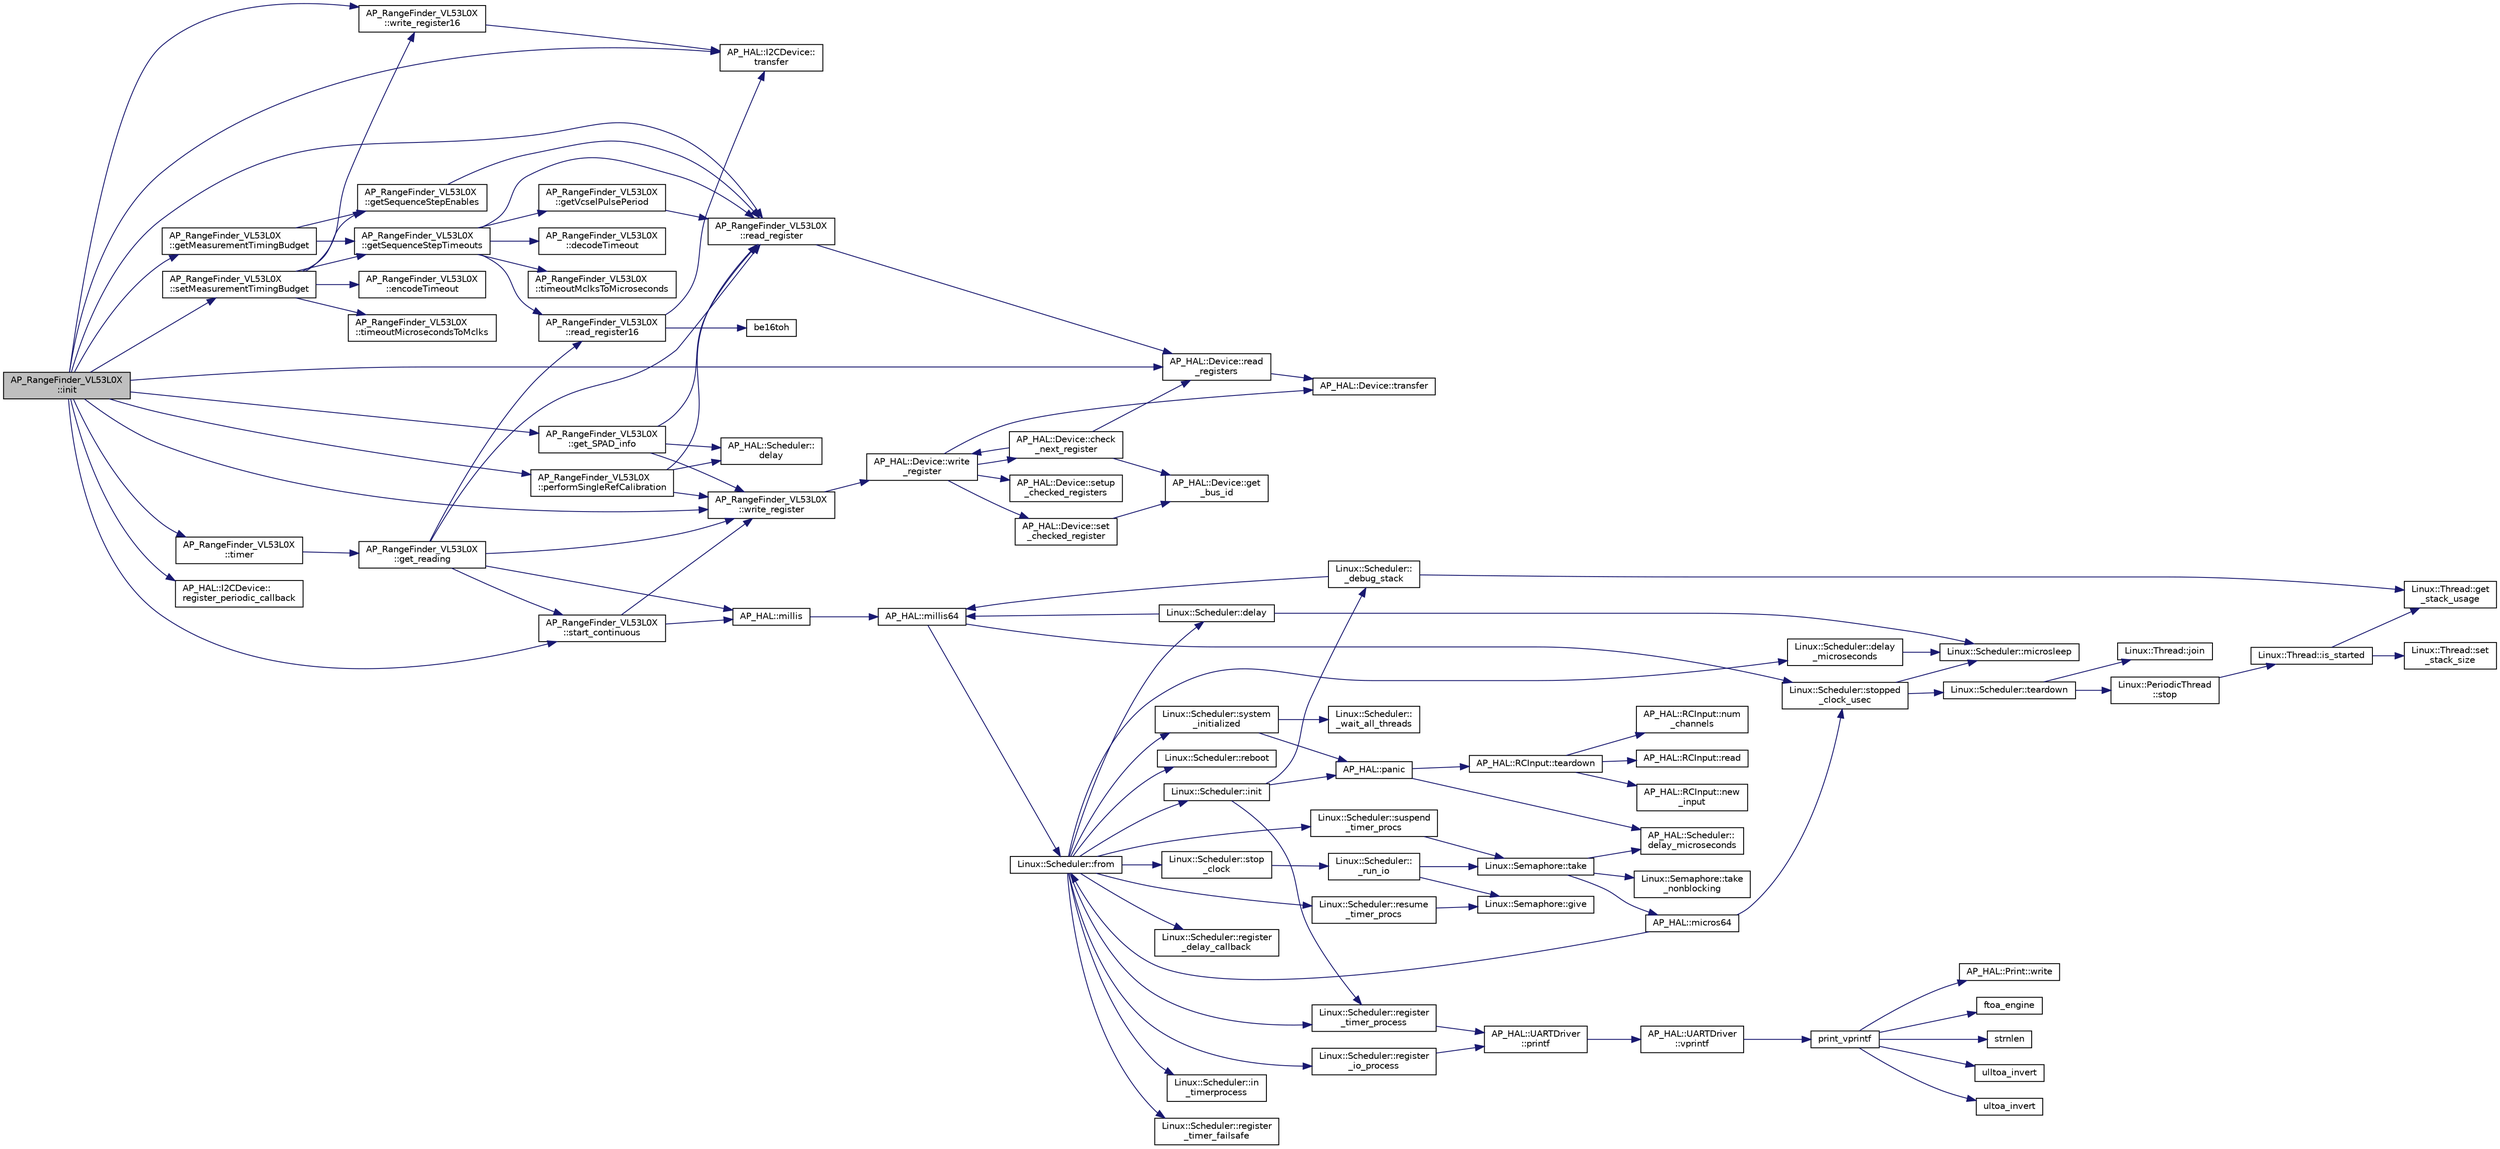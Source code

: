 digraph "AP_RangeFinder_VL53L0X::init"
{
 // INTERACTIVE_SVG=YES
  edge [fontname="Helvetica",fontsize="10",labelfontname="Helvetica",labelfontsize="10"];
  node [fontname="Helvetica",fontsize="10",shape=record];
  rankdir="LR";
  Node1 [label="AP_RangeFinder_VL53L0X\l::init",height=0.2,width=0.4,color="black", fillcolor="grey75", style="filled", fontcolor="black"];
  Node1 -> Node2 [color="midnightblue",fontsize="10",style="solid",fontname="Helvetica"];
  Node2 [label="AP_RangeFinder_VL53L0X\l::write_register",height=0.2,width=0.4,color="black", fillcolor="white", style="filled",URL="$classAP__RangeFinder__VL53L0X.html#af42a49b66ac15ae10e082002d8934d59"];
  Node2 -> Node3 [color="midnightblue",fontsize="10",style="solid",fontname="Helvetica"];
  Node3 [label="AP_HAL::Device::write\l_register",height=0.2,width=0.4,color="black", fillcolor="white", style="filled",URL="$classAP__HAL_1_1Device.html#a450d2427d58c09d75c8268f8b808c37b"];
  Node3 -> Node4 [color="midnightblue",fontsize="10",style="solid",fontname="Helvetica"];
  Node4 [label="AP_HAL::Device::set\l_checked_register",height=0.2,width=0.4,color="black", fillcolor="white", style="filled",URL="$classAP__HAL_1_1Device.html#a44b62acec2c1c5d8bf8b9c07f5fe7192"];
  Node4 -> Node5 [color="midnightblue",fontsize="10",style="solid",fontname="Helvetica"];
  Node5 [label="AP_HAL::Device::get\l_bus_id",height=0.2,width=0.4,color="black", fillcolor="white", style="filled",URL="$classAP__HAL_1_1Device.html#a682fd556614308cb02773e94ec8e4b26"];
  Node3 -> Node6 [color="midnightblue",fontsize="10",style="solid",fontname="Helvetica"];
  Node6 [label="AP_HAL::Device::transfer",height=0.2,width=0.4,color="black", fillcolor="white", style="filled",URL="$classAP__HAL_1_1Device.html#a2af24b5f93b678af718b65a606e538b0"];
  Node3 -> Node7 [color="midnightblue",fontsize="10",style="solid",fontname="Helvetica"];
  Node7 [label="AP_HAL::Device::setup\l_checked_registers",height=0.2,width=0.4,color="black", fillcolor="white", style="filled",URL="$classAP__HAL_1_1Device.html#a4bad879386bd93b7f2340bff1437d041"];
  Node3 -> Node8 [color="midnightblue",fontsize="10",style="solid",fontname="Helvetica"];
  Node8 [label="AP_HAL::Device::check\l_next_register",height=0.2,width=0.4,color="black", fillcolor="white", style="filled",URL="$classAP__HAL_1_1Device.html#a81202d89062b62f93bf8d13fa30a86d0"];
  Node8 -> Node9 [color="midnightblue",fontsize="10",style="solid",fontname="Helvetica"];
  Node9 [label="AP_HAL::Device::read\l_registers",height=0.2,width=0.4,color="black", fillcolor="white", style="filled",URL="$classAP__HAL_1_1Device.html#a66215f964cfb5c7421effdb88a749550"];
  Node9 -> Node6 [color="midnightblue",fontsize="10",style="solid",fontname="Helvetica"];
  Node8 -> Node5 [color="midnightblue",fontsize="10",style="solid",fontname="Helvetica"];
  Node8 -> Node3 [color="midnightblue",fontsize="10",style="solid",fontname="Helvetica"];
  Node1 -> Node10 [color="midnightblue",fontsize="10",style="solid",fontname="Helvetica"];
  Node10 [label="AP_RangeFinder_VL53L0X\l::read_register",height=0.2,width=0.4,color="black", fillcolor="white", style="filled",URL="$classAP__RangeFinder__VL53L0X.html#a2b660c79c1ed128ab2b74b6cbdfd04b2"];
  Node10 -> Node9 [color="midnightblue",fontsize="10",style="solid",fontname="Helvetica"];
  Node1 -> Node11 [color="midnightblue",fontsize="10",style="solid",fontname="Helvetica"];
  Node11 [label="AP_RangeFinder_VL53L0X\l::write_register16",height=0.2,width=0.4,color="black", fillcolor="white", style="filled",URL="$classAP__RangeFinder__VL53L0X.html#a5c9f11ca786209f1cba876940f67c809"];
  Node11 -> Node12 [color="midnightblue",fontsize="10",style="solid",fontname="Helvetica"];
  Node12 [label="AP_HAL::I2CDevice::\ltransfer",height=0.2,width=0.4,color="black", fillcolor="white", style="filled",URL="$classAP__HAL_1_1I2CDevice.html#a2e581ddc9b02eb73ad2fdf488fe8dc86"];
  Node1 -> Node13 [color="midnightblue",fontsize="10",style="solid",fontname="Helvetica"];
  Node13 [label="AP_RangeFinder_VL53L0X\l::get_SPAD_info",height=0.2,width=0.4,color="black", fillcolor="white", style="filled",URL="$classAP__RangeFinder__VL53L0X.html#a4d4f7669855683319bd48d6b0d838169"];
  Node13 -> Node2 [color="midnightblue",fontsize="10",style="solid",fontname="Helvetica"];
  Node13 -> Node10 [color="midnightblue",fontsize="10",style="solid",fontname="Helvetica"];
  Node13 -> Node14 [color="midnightblue",fontsize="10",style="solid",fontname="Helvetica"];
  Node14 [label="AP_HAL::Scheduler::\ldelay",height=0.2,width=0.4,color="black", fillcolor="white", style="filled",URL="$classAP__HAL_1_1Scheduler.html#ab3175e2e6223ccfe82f957e41cc12b26"];
  Node1 -> Node9 [color="midnightblue",fontsize="10",style="solid",fontname="Helvetica"];
  Node1 -> Node12 [color="midnightblue",fontsize="10",style="solid",fontname="Helvetica"];
  Node1 -> Node15 [color="midnightblue",fontsize="10",style="solid",fontname="Helvetica"];
  Node15 [label="AP_RangeFinder_VL53L0X\l::getMeasurementTimingBudget",height=0.2,width=0.4,color="black", fillcolor="white", style="filled",URL="$classAP__RangeFinder__VL53L0X.html#a99578fad928a8259ab6419cd20a9d00f"];
  Node15 -> Node16 [color="midnightblue",fontsize="10",style="solid",fontname="Helvetica"];
  Node16 [label="AP_RangeFinder_VL53L0X\l::getSequenceStepEnables",height=0.2,width=0.4,color="black", fillcolor="white", style="filled",URL="$classAP__RangeFinder__VL53L0X.html#a26f17f242a24905021a0bc78f4b92b3d"];
  Node16 -> Node10 [color="midnightblue",fontsize="10",style="solid",fontname="Helvetica"];
  Node15 -> Node17 [color="midnightblue",fontsize="10",style="solid",fontname="Helvetica"];
  Node17 [label="AP_RangeFinder_VL53L0X\l::getSequenceStepTimeouts",height=0.2,width=0.4,color="black", fillcolor="white", style="filled",URL="$classAP__RangeFinder__VL53L0X.html#aee8dc588ee1ce3c0fc1b1548a137f3b0"];
  Node17 -> Node18 [color="midnightblue",fontsize="10",style="solid",fontname="Helvetica"];
  Node18 [label="AP_RangeFinder_VL53L0X\l::getVcselPulsePeriod",height=0.2,width=0.4,color="black", fillcolor="white", style="filled",URL="$classAP__RangeFinder__VL53L0X.html#aeed0297c7cd672a6a2d18042ca87b7c7"];
  Node18 -> Node10 [color="midnightblue",fontsize="10",style="solid",fontname="Helvetica"];
  Node17 -> Node10 [color="midnightblue",fontsize="10",style="solid",fontname="Helvetica"];
  Node17 -> Node19 [color="midnightblue",fontsize="10",style="solid",fontname="Helvetica"];
  Node19 [label="AP_RangeFinder_VL53L0X\l::timeoutMclksToMicroseconds",height=0.2,width=0.4,color="black", fillcolor="white", style="filled",URL="$classAP__RangeFinder__VL53L0X.html#a2d9155a4059ff36e3b06ba21904d7ad0"];
  Node17 -> Node20 [color="midnightblue",fontsize="10",style="solid",fontname="Helvetica"];
  Node20 [label="AP_RangeFinder_VL53L0X\l::decodeTimeout",height=0.2,width=0.4,color="black", fillcolor="white", style="filled",URL="$classAP__RangeFinder__VL53L0X.html#aa43b5ee83a459ab2154578a54f8f1898"];
  Node17 -> Node21 [color="midnightblue",fontsize="10",style="solid",fontname="Helvetica"];
  Node21 [label="AP_RangeFinder_VL53L0X\l::read_register16",height=0.2,width=0.4,color="black", fillcolor="white", style="filled",URL="$classAP__RangeFinder__VL53L0X.html#afa09743a6e90f65c6d3b8367ba86cd35"];
  Node21 -> Node12 [color="midnightblue",fontsize="10",style="solid",fontname="Helvetica"];
  Node21 -> Node22 [color="midnightblue",fontsize="10",style="solid",fontname="Helvetica"];
  Node22 [label="be16toh",height=0.2,width=0.4,color="black", fillcolor="white", style="filled",URL="$sparse-endian_8h.html#a4460d76503583c1209bc0e78a5ccaefb"];
  Node1 -> Node23 [color="midnightblue",fontsize="10",style="solid",fontname="Helvetica"];
  Node23 [label="AP_RangeFinder_VL53L0X\l::setMeasurementTimingBudget",height=0.2,width=0.4,color="black", fillcolor="white", style="filled",URL="$classAP__RangeFinder__VL53L0X.html#adec2d569b8b1567535371a3d69b4c95f"];
  Node23 -> Node16 [color="midnightblue",fontsize="10",style="solid",fontname="Helvetica"];
  Node23 -> Node17 [color="midnightblue",fontsize="10",style="solid",fontname="Helvetica"];
  Node23 -> Node24 [color="midnightblue",fontsize="10",style="solid",fontname="Helvetica"];
  Node24 [label="AP_RangeFinder_VL53L0X\l::timeoutMicrosecondsToMclks",height=0.2,width=0.4,color="black", fillcolor="white", style="filled",URL="$classAP__RangeFinder__VL53L0X.html#a9f2c3d4c86c11d0144a3c0ec775b4e50"];
  Node23 -> Node11 [color="midnightblue",fontsize="10",style="solid",fontname="Helvetica"];
  Node23 -> Node25 [color="midnightblue",fontsize="10",style="solid",fontname="Helvetica"];
  Node25 [label="AP_RangeFinder_VL53L0X\l::encodeTimeout",height=0.2,width=0.4,color="black", fillcolor="white", style="filled",URL="$classAP__RangeFinder__VL53L0X.html#a5d67a6411de68df1d7e530a9df5bd2d6"];
  Node1 -> Node26 [color="midnightblue",fontsize="10",style="solid",fontname="Helvetica"];
  Node26 [label="AP_RangeFinder_VL53L0X\l::performSingleRefCalibration",height=0.2,width=0.4,color="black", fillcolor="white", style="filled",URL="$classAP__RangeFinder__VL53L0X.html#a4b2d9f7195956fe4898b0a1345850c7c"];
  Node26 -> Node2 [color="midnightblue",fontsize="10",style="solid",fontname="Helvetica"];
  Node26 -> Node10 [color="midnightblue",fontsize="10",style="solid",fontname="Helvetica"];
  Node26 -> Node14 [color="midnightblue",fontsize="10",style="solid",fontname="Helvetica"];
  Node1 -> Node27 [color="midnightblue",fontsize="10",style="solid",fontname="Helvetica"];
  Node27 [label="AP_RangeFinder_VL53L0X\l::start_continuous",height=0.2,width=0.4,color="black", fillcolor="white", style="filled",URL="$classAP__RangeFinder__VL53L0X.html#ad61c55f466b6be9fa0a6e741efa94a00"];
  Node27 -> Node2 [color="midnightblue",fontsize="10",style="solid",fontname="Helvetica"];
  Node27 -> Node28 [color="midnightblue",fontsize="10",style="solid",fontname="Helvetica"];
  Node28 [label="AP_HAL::millis",height=0.2,width=0.4,color="black", fillcolor="white", style="filled",URL="$namespaceAP__HAL.html#a77dffbb18891996280308e21316ec186"];
  Node28 -> Node29 [color="midnightblue",fontsize="10",style="solid",fontname="Helvetica"];
  Node29 [label="AP_HAL::millis64",height=0.2,width=0.4,color="black", fillcolor="white", style="filled",URL="$namespaceAP__HAL.html#a59336c5fceaf28a76d1df1581a87a25d"];
  Node29 -> Node30 [color="midnightblue",fontsize="10",style="solid",fontname="Helvetica"];
  Node30 [label="Linux::Scheduler::from",height=0.2,width=0.4,color="black", fillcolor="white", style="filled",URL="$classLinux_1_1Scheduler.html#a53ecaae0fdc72f85bd57c4b0cff93653"];
  Node30 -> Node31 [color="midnightblue",fontsize="10",style="solid",fontname="Helvetica"];
  Node31 [label="Linux::Scheduler::init",height=0.2,width=0.4,color="black", fillcolor="white", style="filled",URL="$classLinux_1_1Scheduler.html#a3d77c332e051c28c83fb07757e7100bd"];
  Node31 -> Node32 [color="midnightblue",fontsize="10",style="solid",fontname="Helvetica"];
  Node32 [label="AP_HAL::panic",height=0.2,width=0.4,color="black", fillcolor="white", style="filled",URL="$namespaceAP__HAL.html#a71832f03d849a0c088f04fc98d3c8143"];
  Node32 -> Node33 [color="midnightblue",fontsize="10",style="solid",fontname="Helvetica"];
  Node33 [label="AP_HAL::RCInput::teardown",height=0.2,width=0.4,color="black", fillcolor="white", style="filled",URL="$classAP__HAL_1_1RCInput.html#a2bea13d38f2b9ae8bf5193a3a69f0a31"];
  Node33 -> Node34 [color="midnightblue",fontsize="10",style="solid",fontname="Helvetica"];
  Node34 [label="AP_HAL::RCInput::new\l_input",height=0.2,width=0.4,color="black", fillcolor="white", style="filled",URL="$classAP__HAL_1_1RCInput.html#aee1fade33080edef83dd7db0fad0f7da"];
  Node33 -> Node35 [color="midnightblue",fontsize="10",style="solid",fontname="Helvetica"];
  Node35 [label="AP_HAL::RCInput::num\l_channels",height=0.2,width=0.4,color="black", fillcolor="white", style="filled",URL="$classAP__HAL_1_1RCInput.html#ae55f959c6115c1f41783af3a2b6c4fcd"];
  Node33 -> Node36 [color="midnightblue",fontsize="10",style="solid",fontname="Helvetica"];
  Node36 [label="AP_HAL::RCInput::read",height=0.2,width=0.4,color="black", fillcolor="white", style="filled",URL="$classAP__HAL_1_1RCInput.html#a078fd7e6d2e6a899009ec674a8e03498"];
  Node32 -> Node37 [color="midnightblue",fontsize="10",style="solid",fontname="Helvetica"];
  Node37 [label="AP_HAL::Scheduler::\ldelay_microseconds",height=0.2,width=0.4,color="black", fillcolor="white", style="filled",URL="$classAP__HAL_1_1Scheduler.html#a78c4f1b1f192ac1c99544b6cc8f099b0"];
  Node31 -> Node38 [color="midnightblue",fontsize="10",style="solid",fontname="Helvetica"];
  Node38 [label="Linux::Scheduler::register\l_timer_process",height=0.2,width=0.4,color="black", fillcolor="white", style="filled",URL="$classLinux_1_1Scheduler.html#a02a34a123dfebaf360f7010745e1e646"];
  Node38 -> Node39 [color="midnightblue",fontsize="10",style="solid",fontname="Helvetica"];
  Node39 [label="AP_HAL::UARTDriver\l::printf",height=0.2,width=0.4,color="black", fillcolor="white", style="filled",URL="$classAP__HAL_1_1UARTDriver.html#a6ceedc792594e59fc7d80b39a435f027"];
  Node39 -> Node40 [color="midnightblue",fontsize="10",style="solid",fontname="Helvetica"];
  Node40 [label="AP_HAL::UARTDriver\l::vprintf",height=0.2,width=0.4,color="black", fillcolor="white", style="filled",URL="$classAP__HAL_1_1UARTDriver.html#aa8abfb6d6641299472c29ac1edde559f"];
  Node40 -> Node41 [color="midnightblue",fontsize="10",style="solid",fontname="Helvetica"];
  Node41 [label="print_vprintf",height=0.2,width=0.4,color="black", fillcolor="white", style="filled",URL="$print__vprintf_8cpp.html#a1534eaeab54696df96975b56d9f49212"];
  Node41 -> Node42 [color="midnightblue",fontsize="10",style="solid",fontname="Helvetica"];
  Node42 [label="AP_HAL::Print::write",height=0.2,width=0.4,color="black", fillcolor="white", style="filled",URL="$classAP__HAL_1_1Print.html#acc65391952a43334f8f5c9bef341f501"];
  Node41 -> Node43 [color="midnightblue",fontsize="10",style="solid",fontname="Helvetica"];
  Node43 [label="ftoa_engine",height=0.2,width=0.4,color="black", fillcolor="white", style="filled",URL="$ftoa__engine_8cpp.html#a1c28234da8f20b43c85890d4bb452947"];
  Node41 -> Node44 [color="midnightblue",fontsize="10",style="solid",fontname="Helvetica"];
  Node44 [label="strnlen",height=0.2,width=0.4,color="black", fillcolor="white", style="filled",URL="$replace_8cpp.html#a880bcc7b85a09e6254691bebd5344b51"];
  Node41 -> Node45 [color="midnightblue",fontsize="10",style="solid",fontname="Helvetica"];
  Node45 [label="ulltoa_invert",height=0.2,width=0.4,color="black", fillcolor="white", style="filled",URL="$utoa__invert_8cpp.html#a34926f552460b47c414ec4d83b32815c"];
  Node41 -> Node46 [color="midnightblue",fontsize="10",style="solid",fontname="Helvetica"];
  Node46 [label="ultoa_invert",height=0.2,width=0.4,color="black", fillcolor="white", style="filled",URL="$utoa__invert_8cpp.html#a5d99bba8e697c1e11da489d88fca8559"];
  Node31 -> Node47 [color="midnightblue",fontsize="10",style="solid",fontname="Helvetica"];
  Node47 [label="Linux::Scheduler::\l_debug_stack",height=0.2,width=0.4,color="black", fillcolor="white", style="filled",URL="$classLinux_1_1Scheduler.html#a163eb7b285c95b1b1d036fc61d723910"];
  Node47 -> Node29 [color="midnightblue",fontsize="10",style="solid",fontname="Helvetica"];
  Node47 -> Node48 [color="midnightblue",fontsize="10",style="solid",fontname="Helvetica"];
  Node48 [label="Linux::Thread::get\l_stack_usage",height=0.2,width=0.4,color="black", fillcolor="white", style="filled",URL="$classLinux_1_1Thread.html#a6884970a0811ae21953c57fb98aa6e96"];
  Node30 -> Node49 [color="midnightblue",fontsize="10",style="solid",fontname="Helvetica"];
  Node49 [label="Linux::Scheduler::delay",height=0.2,width=0.4,color="black", fillcolor="white", style="filled",URL="$classLinux_1_1Scheduler.html#a14f3239ecbb9889823b20dc9de655c2f"];
  Node49 -> Node29 [color="midnightblue",fontsize="10",style="solid",fontname="Helvetica"];
  Node49 -> Node50 [color="midnightblue",fontsize="10",style="solid",fontname="Helvetica"];
  Node50 [label="Linux::Scheduler::microsleep",height=0.2,width=0.4,color="black", fillcolor="white", style="filled",URL="$classLinux_1_1Scheduler.html#a647872aff158b510c56862f51f951538"];
  Node30 -> Node51 [color="midnightblue",fontsize="10",style="solid",fontname="Helvetica"];
  Node51 [label="Linux::Scheduler::delay\l_microseconds",height=0.2,width=0.4,color="black", fillcolor="white", style="filled",URL="$classLinux_1_1Scheduler.html#a4cffd5bcba0175bf49c7aa75ff3bf09a"];
  Node51 -> Node50 [color="midnightblue",fontsize="10",style="solid",fontname="Helvetica"];
  Node30 -> Node52 [color="midnightblue",fontsize="10",style="solid",fontname="Helvetica"];
  Node52 [label="Linux::Scheduler::register\l_delay_callback",height=0.2,width=0.4,color="black", fillcolor="white", style="filled",URL="$classLinux_1_1Scheduler.html#a5cb50b637d5fd3e5f9220bc23db0fb3f"];
  Node30 -> Node38 [color="midnightblue",fontsize="10",style="solid",fontname="Helvetica"];
  Node30 -> Node53 [color="midnightblue",fontsize="10",style="solid",fontname="Helvetica"];
  Node53 [label="Linux::Scheduler::register\l_io_process",height=0.2,width=0.4,color="black", fillcolor="white", style="filled",URL="$classLinux_1_1Scheduler.html#aa2be97cb8686d72cc322fb38f69a940c"];
  Node53 -> Node39 [color="midnightblue",fontsize="10",style="solid",fontname="Helvetica"];
  Node30 -> Node54 [color="midnightblue",fontsize="10",style="solid",fontname="Helvetica"];
  Node54 [label="Linux::Scheduler::suspend\l_timer_procs",height=0.2,width=0.4,color="black", fillcolor="white", style="filled",URL="$classLinux_1_1Scheduler.html#abba967d02c28cb0b16a7cebbff9bc6d6"];
  Node54 -> Node55 [color="midnightblue",fontsize="10",style="solid",fontname="Helvetica"];
  Node55 [label="Linux::Semaphore::take",height=0.2,width=0.4,color="black", fillcolor="white", style="filled",URL="$classLinux_1_1Semaphore.html#afc4c8706abb7e68aa4001ea372dc614e"];
  Node55 -> Node56 [color="midnightblue",fontsize="10",style="solid",fontname="Helvetica"];
  Node56 [label="Linux::Semaphore::take\l_nonblocking",height=0.2,width=0.4,color="black", fillcolor="white", style="filled",URL="$classLinux_1_1Semaphore.html#a561b4f40f3a76335f1a686c2aed526f9"];
  Node55 -> Node57 [color="midnightblue",fontsize="10",style="solid",fontname="Helvetica"];
  Node57 [label="AP_HAL::micros64",height=0.2,width=0.4,color="black", fillcolor="white", style="filled",URL="$namespaceAP__HAL.html#a7aa0ce7625c9680e30ff4a99940907a5"];
  Node57 -> Node30 [color="midnightblue",fontsize="10",style="solid",fontname="Helvetica"];
  Node57 -> Node58 [color="midnightblue",fontsize="10",style="solid",fontname="Helvetica"];
  Node58 [label="Linux::Scheduler::stopped\l_clock_usec",height=0.2,width=0.4,color="black", fillcolor="white", style="filled",URL="$classLinux_1_1Scheduler.html#a682b4c34f330f66db5ab4aa5d96e13f9"];
  Node58 -> Node50 [color="midnightblue",fontsize="10",style="solid",fontname="Helvetica"];
  Node58 -> Node59 [color="midnightblue",fontsize="10",style="solid",fontname="Helvetica"];
  Node59 [label="Linux::Scheduler::teardown",height=0.2,width=0.4,color="black", fillcolor="white", style="filled",URL="$classLinux_1_1Scheduler.html#ab373a83d818679432520ea881044b2a7"];
  Node59 -> Node60 [color="midnightblue",fontsize="10",style="solid",fontname="Helvetica"];
  Node60 [label="Linux::PeriodicThread\l::stop",height=0.2,width=0.4,color="black", fillcolor="white", style="filled",URL="$classLinux_1_1PeriodicThread.html#a136aaf6e713f63b246fc4a2905e6e9a1"];
  Node60 -> Node61 [color="midnightblue",fontsize="10",style="solid",fontname="Helvetica"];
  Node61 [label="Linux::Thread::is_started",height=0.2,width=0.4,color="black", fillcolor="white", style="filled",URL="$classLinux_1_1Thread.html#a240d7b48a9a8eb43638f67295a1819e5"];
  Node61 -> Node48 [color="midnightblue",fontsize="10",style="solid",fontname="Helvetica"];
  Node61 -> Node62 [color="midnightblue",fontsize="10",style="solid",fontname="Helvetica"];
  Node62 [label="Linux::Thread::set\l_stack_size",height=0.2,width=0.4,color="black", fillcolor="white", style="filled",URL="$classLinux_1_1Thread.html#a8d3282b714faaf68eae534e9276419f0"];
  Node59 -> Node63 [color="midnightblue",fontsize="10",style="solid",fontname="Helvetica"];
  Node63 [label="Linux::Thread::join",height=0.2,width=0.4,color="black", fillcolor="white", style="filled",URL="$classLinux_1_1Thread.html#a32b7d184279634922e2f3b23b584fbcd"];
  Node55 -> Node37 [color="midnightblue",fontsize="10",style="solid",fontname="Helvetica"];
  Node30 -> Node64 [color="midnightblue",fontsize="10",style="solid",fontname="Helvetica"];
  Node64 [label="Linux::Scheduler::resume\l_timer_procs",height=0.2,width=0.4,color="black", fillcolor="white", style="filled",URL="$classLinux_1_1Scheduler.html#aee4e701b92cb4721c4de1bfcdcded70c"];
  Node64 -> Node65 [color="midnightblue",fontsize="10",style="solid",fontname="Helvetica"];
  Node65 [label="Linux::Semaphore::give",height=0.2,width=0.4,color="black", fillcolor="white", style="filled",URL="$classLinux_1_1Semaphore.html#a216f91636f64b57b59d43ef64af91624"];
  Node30 -> Node66 [color="midnightblue",fontsize="10",style="solid",fontname="Helvetica"];
  Node66 [label="Linux::Scheduler::in\l_timerprocess",height=0.2,width=0.4,color="black", fillcolor="white", style="filled",URL="$classLinux_1_1Scheduler.html#af23753e7c6bfa97553db215a64235455"];
  Node30 -> Node67 [color="midnightblue",fontsize="10",style="solid",fontname="Helvetica"];
  Node67 [label="Linux::Scheduler::register\l_timer_failsafe",height=0.2,width=0.4,color="black", fillcolor="white", style="filled",URL="$classLinux_1_1Scheduler.html#ac193459e3575c7a0588fdc72250c2044"];
  Node30 -> Node68 [color="midnightblue",fontsize="10",style="solid",fontname="Helvetica"];
  Node68 [label="Linux::Scheduler::system\l_initialized",height=0.2,width=0.4,color="black", fillcolor="white", style="filled",URL="$classLinux_1_1Scheduler.html#ad6070a7ee637adf5101b1e6b6efbf8f6"];
  Node68 -> Node32 [color="midnightblue",fontsize="10",style="solid",fontname="Helvetica"];
  Node68 -> Node69 [color="midnightblue",fontsize="10",style="solid",fontname="Helvetica"];
  Node69 [label="Linux::Scheduler::\l_wait_all_threads",height=0.2,width=0.4,color="black", fillcolor="white", style="filled",URL="$classLinux_1_1Scheduler.html#ac52c8da3f1f4fd79c50bd64379daf399"];
  Node30 -> Node70 [color="midnightblue",fontsize="10",style="solid",fontname="Helvetica"];
  Node70 [label="Linux::Scheduler::reboot",height=0.2,width=0.4,color="black", fillcolor="white", style="filled",URL="$classLinux_1_1Scheduler.html#ae72cfa66c849ffd882ef518c35c71e69"];
  Node30 -> Node71 [color="midnightblue",fontsize="10",style="solid",fontname="Helvetica"];
  Node71 [label="Linux::Scheduler::stop\l_clock",height=0.2,width=0.4,color="black", fillcolor="white", style="filled",URL="$classLinux_1_1Scheduler.html#a392aebafcdfe9a812e4db4b7a9dcce9c"];
  Node71 -> Node72 [color="midnightblue",fontsize="10",style="solid",fontname="Helvetica"];
  Node72 [label="Linux::Scheduler::\l_run_io",height=0.2,width=0.4,color="black", fillcolor="white", style="filled",URL="$classLinux_1_1Scheduler.html#a70b024d7d0886bf47b46cc3ee310d638"];
  Node72 -> Node55 [color="midnightblue",fontsize="10",style="solid",fontname="Helvetica"];
  Node72 -> Node65 [color="midnightblue",fontsize="10",style="solid",fontname="Helvetica"];
  Node29 -> Node58 [color="midnightblue",fontsize="10",style="solid",fontname="Helvetica"];
  Node1 -> Node73 [color="midnightblue",fontsize="10",style="solid",fontname="Helvetica"];
  Node73 [label="AP_HAL::I2CDevice::\lregister_periodic_callback",height=0.2,width=0.4,color="black", fillcolor="white", style="filled",URL="$classAP__HAL_1_1I2CDevice.html#a5d6a208d57d47068884af3a4fb90f1a2"];
  Node1 -> Node74 [color="midnightblue",fontsize="10",style="solid",fontname="Helvetica"];
  Node74 [label="AP_RangeFinder_VL53L0X\l::timer",height=0.2,width=0.4,color="black", fillcolor="white", style="filled",URL="$classAP__RangeFinder__VL53L0X.html#aa9efdad4b38a7ae8b07fcae35c49f3b5"];
  Node74 -> Node75 [color="midnightblue",fontsize="10",style="solid",fontname="Helvetica"];
  Node75 [label="AP_RangeFinder_VL53L0X\l::get_reading",height=0.2,width=0.4,color="black", fillcolor="white", style="filled",URL="$classAP__RangeFinder__VL53L0X.html#a6d85723df25c37c2fc998f4ae8ce6588"];
  Node75 -> Node10 [color="midnightblue",fontsize="10",style="solid",fontname="Helvetica"];
  Node75 -> Node28 [color="midnightblue",fontsize="10",style="solid",fontname="Helvetica"];
  Node75 -> Node27 [color="midnightblue",fontsize="10",style="solid",fontname="Helvetica"];
  Node75 -> Node21 [color="midnightblue",fontsize="10",style="solid",fontname="Helvetica"];
  Node75 -> Node2 [color="midnightblue",fontsize="10",style="solid",fontname="Helvetica"];
}

